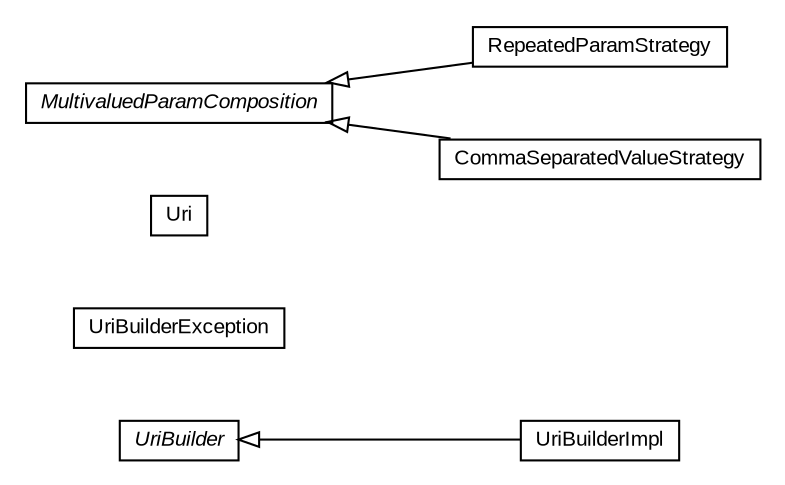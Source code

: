 #!/usr/local/bin/dot
#
# Class diagram 
# Generated by UMLGraph version R5_6-24-gf6e263 (http://www.umlgraph.org/)
#

digraph G {
	edge [fontname="arial",fontsize=10,labelfontname="arial",labelfontsize=10];
	node [fontname="arial",fontsize=10,shape=plaintext];
	nodesep=0.25;
	ranksep=0.5;
	rankdir=LR;
	// io.reinert.requestor.uri.UriBuilderImpl
	c1170 [label=<<table title="io.reinert.requestor.uri.UriBuilderImpl" border="0" cellborder="1" cellspacing="0" cellpadding="2" port="p" href="./UriBuilderImpl.html">
		<tr><td><table border="0" cellspacing="0" cellpadding="1">
<tr><td align="center" balign="center"> UriBuilderImpl </td></tr>
		</table></td></tr>
		</table>>, URL="./UriBuilderImpl.html", fontname="arial", fontcolor="black", fontsize=10.0];
	// io.reinert.requestor.uri.UriBuilderException
	c1171 [label=<<table title="io.reinert.requestor.uri.UriBuilderException" border="0" cellborder="1" cellspacing="0" cellpadding="2" port="p" href="./UriBuilderException.html">
		<tr><td><table border="0" cellspacing="0" cellpadding="1">
<tr><td align="center" balign="center"> UriBuilderException </td></tr>
		</table></td></tr>
		</table>>, URL="./UriBuilderException.html", fontname="arial", fontcolor="black", fontsize=10.0];
	// io.reinert.requestor.uri.UriBuilder
	c1172 [label=<<table title="io.reinert.requestor.uri.UriBuilder" border="0" cellborder="1" cellspacing="0" cellpadding="2" port="p" href="./UriBuilder.html">
		<tr><td><table border="0" cellspacing="0" cellpadding="1">
<tr><td align="center" balign="center"><font face="arial italic"> UriBuilder </font></td></tr>
		</table></td></tr>
		</table>>, URL="./UriBuilder.html", fontname="arial", fontcolor="black", fontsize=10.0];
	// io.reinert.requestor.uri.Uri
	c1173 [label=<<table title="io.reinert.requestor.uri.Uri" border="0" cellborder="1" cellspacing="0" cellpadding="2" port="p" href="./Uri.html">
		<tr><td><table border="0" cellspacing="0" cellpadding="1">
<tr><td align="center" balign="center"> Uri </td></tr>
		</table></td></tr>
		</table>>, URL="./Uri.html", fontname="arial", fontcolor="black", fontsize=10.0];
	// io.reinert.requestor.uri.MultivaluedParamComposition
	c1174 [label=<<table title="io.reinert.requestor.uri.MultivaluedParamComposition" border="0" cellborder="1" cellspacing="0" cellpadding="2" port="p" href="./MultivaluedParamComposition.html">
		<tr><td><table border="0" cellspacing="0" cellpadding="1">
<tr><td align="center" balign="center"><font face="arial italic"> MultivaluedParamComposition </font></td></tr>
		</table></td></tr>
		</table>>, URL="./MultivaluedParamComposition.html", fontname="arial", fontcolor="black", fontsize=10.0];
	// io.reinert.requestor.uri.MultivaluedParamComposition.RepeatedParamStrategy
	c1175 [label=<<table title="io.reinert.requestor.uri.MultivaluedParamComposition.RepeatedParamStrategy" border="0" cellborder="1" cellspacing="0" cellpadding="2" port="p" href="./MultivaluedParamComposition.RepeatedParamStrategy.html">
		<tr><td><table border="0" cellspacing="0" cellpadding="1">
<tr><td align="center" balign="center"> RepeatedParamStrategy </td></tr>
		</table></td></tr>
		</table>>, URL="./MultivaluedParamComposition.RepeatedParamStrategy.html", fontname="arial", fontcolor="black", fontsize=10.0];
	// io.reinert.requestor.uri.MultivaluedParamComposition.CommaSeparatedValueStrategy
	c1176 [label=<<table title="io.reinert.requestor.uri.MultivaluedParamComposition.CommaSeparatedValueStrategy" border="0" cellborder="1" cellspacing="0" cellpadding="2" port="p" href="./MultivaluedParamComposition.CommaSeparatedValueStrategy.html">
		<tr><td><table border="0" cellspacing="0" cellpadding="1">
<tr><td align="center" balign="center"> CommaSeparatedValueStrategy </td></tr>
		</table></td></tr>
		</table>>, URL="./MultivaluedParamComposition.CommaSeparatedValueStrategy.html", fontname="arial", fontcolor="black", fontsize=10.0];
	//io.reinert.requestor.uri.UriBuilderImpl extends io.reinert.requestor.uri.UriBuilder
	c1172:p -> c1170:p [dir=back,arrowtail=empty];
	//io.reinert.requestor.uri.MultivaluedParamComposition.RepeatedParamStrategy extends io.reinert.requestor.uri.MultivaluedParamComposition
	c1174:p -> c1175:p [dir=back,arrowtail=empty];
	//io.reinert.requestor.uri.MultivaluedParamComposition.CommaSeparatedValueStrategy extends io.reinert.requestor.uri.MultivaluedParamComposition
	c1174:p -> c1176:p [dir=back,arrowtail=empty];
}

